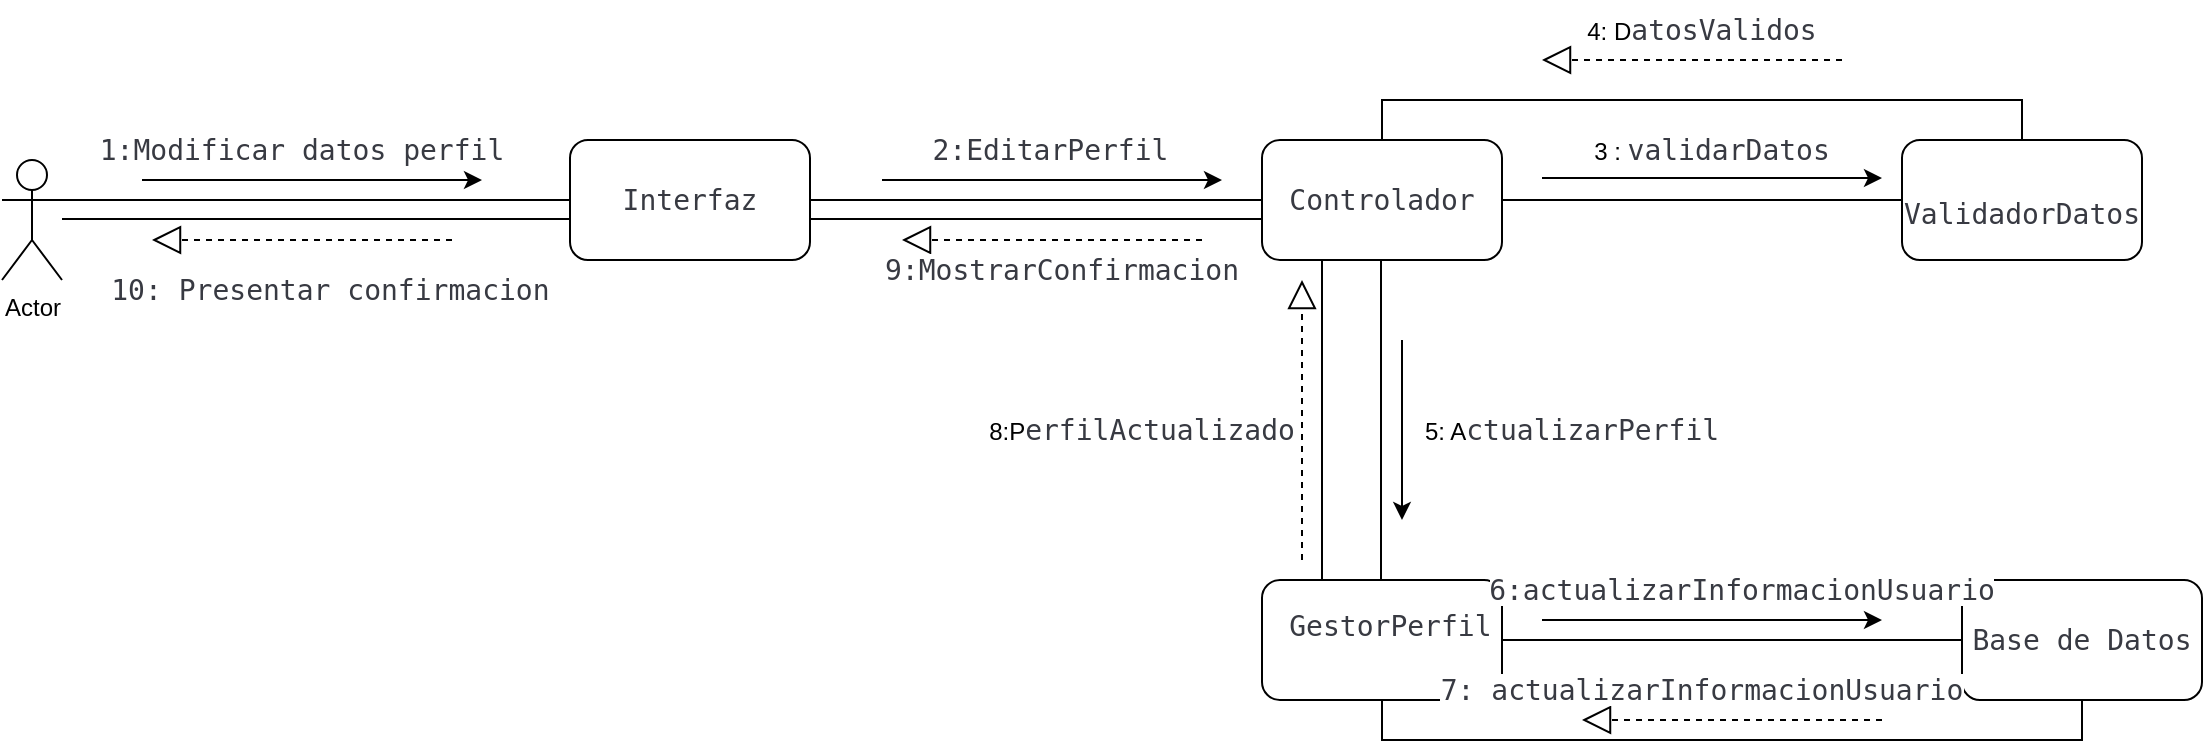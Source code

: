 <mxfile version="28.0.4">
  <diagram name="Página-1" id="Gk9LCo-fvcHjbSW4Pl5K">
    <mxGraphModel grid="1" page="1" gridSize="10" guides="1" tooltips="1" connect="1" arrows="1" fold="1" pageScale="1" pageWidth="827" pageHeight="1169" math="0" shadow="0">
      <root>
        <mxCell id="0" />
        <mxCell id="1" parent="0" />
        <mxCell id="tizdLpUgYko0gKcYcaVk-1" value="Actor" style="shape=umlActor;verticalLabelPosition=bottom;verticalAlign=top;html=1;outlineConnect=0;" vertex="1" parent="1">
          <mxGeometry x="190" y="220" width="30" height="60" as="geometry" />
        </mxCell>
        <mxCell id="tizdLpUgYko0gKcYcaVk-2" value="&lt;span style=&quot;color: rgb(56, 58, 66); font-family: jetbrains, &amp;quot;jetbrains Fallback&amp;quot;, Menlo, Monaco, monospace, monospace; font-size: 14px; text-align: left; white-space: pre; background-color: rgb(255, 255, 255);&quot;&gt;Interfaz&lt;/span&gt;" style="rounded=1;whiteSpace=wrap;html=1;" vertex="1" parent="1">
          <mxGeometry x="474" y="210" width="120" height="60" as="geometry" />
        </mxCell>
        <mxCell id="tizdLpUgYko0gKcYcaVk-3" value="" style="endArrow=none;html=1;rounded=0;exitX=1;exitY=0.333;exitDx=0;exitDy=0;exitPerimeter=0;entryX=0;entryY=0.5;entryDx=0;entryDy=0;" edge="1" parent="1" source="tizdLpUgYko0gKcYcaVk-1" target="tizdLpUgYko0gKcYcaVk-2">
          <mxGeometry width="50" height="50" relative="1" as="geometry">
            <mxPoint x="310" y="275" as="sourcePoint" />
            <mxPoint x="360" y="225" as="targetPoint" />
          </mxGeometry>
        </mxCell>
        <mxCell id="tizdLpUgYko0gKcYcaVk-4" value="&lt;span style=&quot;color: rgb(56, 58, 66); font-family: jetbrains, &amp;quot;jetbrains Fallback&amp;quot;, Menlo, Monaco, monospace, monospace; font-size: 14px; text-align: left; white-space: pre; background-color: rgb(255, 255, 255);&quot;&gt;Base de Datos&lt;/span&gt;" style="rounded=1;whiteSpace=wrap;html=1;" vertex="1" parent="1">
          <mxGeometry x="1170" y="430" width="120" height="60" as="geometry" />
        </mxCell>
        <mxCell id="tizdLpUgYko0gKcYcaVk-5" value="&lt;span style=&quot;color: rgb(56, 58, 66); font-family: jetbrains, &amp;quot;jetbrains Fallback&amp;quot;, Menlo, Monaco, monospace, monospace; font-size: 14px; text-align: left; white-space: pre; background-color: rgb(255, 255, 255);&quot;&gt;Controlador&lt;/span&gt;" style="rounded=1;whiteSpace=wrap;html=1;" vertex="1" parent="1">
          <mxGeometry x="820" y="210" width="120" height="60" as="geometry" />
        </mxCell>
        <mxCell id="tizdLpUgYko0gKcYcaVk-6" value="&lt;br&gt;&lt;span style=&quot;color: rgb(56, 58, 66); font-family: jetbrains, &amp;quot;jetbrains Fallback&amp;quot;, Menlo, Monaco, monospace, monospace; font-size: 14px; text-align: left; white-space: pre; background-color: rgb(255, 255, 255);&quot;&gt;ValidadorDatos&lt;/span&gt;" style="rounded=1;whiteSpace=wrap;html=1;" vertex="1" parent="1">
          <mxGeometry x="1140" y="210" width="120" height="60" as="geometry" />
        </mxCell>
        <mxCell id="tizdLpUgYko0gKcYcaVk-7" value="&#xa;&lt;span style=&quot;color: rgb(56, 58, 66); font-family: jetbrains, &amp;quot;jetbrains Fallback&amp;quot;, Menlo, Monaco, monospace, monospace; font-size: 14px; font-style: normal; font-variant-ligatures: normal; font-variant-caps: normal; font-weight: 400; letter-spacing: normal; orphans: 2; text-align: left; text-indent: 0px; text-transform: none; widows: 2; word-spacing: 0px; -webkit-text-stroke-width: 0px; white-space: pre; background-color: rgb(255, 255, 255); text-decoration-thickness: initial; text-decoration-style: initial; text-decoration-color: initial; display: inline !important; float: none;&quot;&gt; GestorPerfil&lt;/span&gt;&#xa;&#xa;" style="rounded=1;whiteSpace=wrap;html=1;" vertex="1" parent="1">
          <mxGeometry x="820" y="430" width="120" height="60" as="geometry" />
        </mxCell>
        <mxCell id="tizdLpUgYko0gKcYcaVk-8" value="" style="endArrow=classic;html=1;rounded=0;" edge="1" parent="1">
          <mxGeometry width="50" height="50" relative="1" as="geometry">
            <mxPoint x="260" y="230" as="sourcePoint" />
            <mxPoint x="430" y="230" as="targetPoint" />
          </mxGeometry>
        </mxCell>
        <mxCell id="tizdLpUgYko0gKcYcaVk-9" value="&lt;span style=&quot;color: rgb(56, 58, 66); font-family: jetbrains, &amp;quot;jetbrains Fallback&amp;quot;, Menlo, Monaco, monospace, monospace; font-size: 14px; text-align: left; white-space: pre; background-color: rgb(255, 255, 255);&quot;&gt;1:M&lt;/span&gt;&lt;span style=&quot;color: rgb(56, 58, 66); font-family: jetbrains, &amp;quot;jetbrains Fallback&amp;quot;, Menlo, Monaco, monospace, monospace; font-size: 14px; text-align: left; white-space: pre; background-color: rgb(255, 255, 255);&quot;&gt;odificar datos perfil&lt;/span&gt;" style="text;html=1;align=center;verticalAlign=middle;whiteSpace=wrap;rounded=0;" vertex="1" parent="1">
          <mxGeometry x="310" y="200" width="60" height="30" as="geometry" />
        </mxCell>
        <mxCell id="tizdLpUgYko0gKcYcaVk-10" value="" style="endArrow=none;html=1;rounded=0;exitX=1;exitY=0.5;exitDx=0;exitDy=0;entryX=0;entryY=0.5;entryDx=0;entryDy=0;" edge="1" parent="1" source="tizdLpUgYko0gKcYcaVk-2" target="tizdLpUgYko0gKcYcaVk-5">
          <mxGeometry width="50" height="50" relative="1" as="geometry">
            <mxPoint x="670" y="340" as="sourcePoint" />
            <mxPoint x="924" y="340" as="targetPoint" />
          </mxGeometry>
        </mxCell>
        <mxCell id="tizdLpUgYko0gKcYcaVk-11" value="" style="endArrow=classic;html=1;rounded=0;" edge="1" parent="1">
          <mxGeometry width="50" height="50" relative="1" as="geometry">
            <mxPoint x="630" y="230" as="sourcePoint" />
            <mxPoint x="800" y="230" as="targetPoint" />
          </mxGeometry>
        </mxCell>
        <mxCell id="tizdLpUgYko0gKcYcaVk-12" value="&lt;span style=&quot;color: rgb(56, 58, 66); font-family: jetbrains, &amp;quot;jetbrains Fallback&amp;quot;, Menlo, Monaco, monospace, monospace; font-size: 14px; text-align: left; white-space: pre; background-color: rgb(255, 255, 255);&quot;&gt; 2:E&lt;/span&gt;&lt;span style=&quot;color: rgb(56, 58, 66); font-family: jetbrains, &amp;quot;jetbrains Fallback&amp;quot;, Menlo, Monaco, monospace, monospace; font-size: 14px; text-align: left; white-space: pre; background-color: rgb(255, 255, 255);&quot;&gt;ditarPerfil&lt;/span&gt;" style="text;html=1;align=center;verticalAlign=middle;whiteSpace=wrap;rounded=0;" vertex="1" parent="1">
          <mxGeometry x="680" y="200" width="60" height="30" as="geometry" />
        </mxCell>
        <mxCell id="tizdLpUgYko0gKcYcaVk-13" value="" style="endArrow=none;html=1;rounded=0;exitX=1;exitY=0.5;exitDx=0;exitDy=0;entryX=0;entryY=0.5;entryDx=0;entryDy=0;" edge="1" parent="1" source="tizdLpUgYko0gKcYcaVk-5" target="tizdLpUgYko0gKcYcaVk-6">
          <mxGeometry width="50" height="50" relative="1" as="geometry">
            <mxPoint x="1010" y="220" as="sourcePoint" />
            <mxPoint x="1236" y="220" as="targetPoint" />
          </mxGeometry>
        </mxCell>
        <mxCell id="tizdLpUgYko0gKcYcaVk-14" value="" style="endArrow=classic;html=1;rounded=0;" edge="1" parent="1">
          <mxGeometry width="50" height="50" relative="1" as="geometry">
            <mxPoint x="960" y="229" as="sourcePoint" />
            <mxPoint x="1130" y="229" as="targetPoint" />
          </mxGeometry>
        </mxCell>
        <mxCell id="tizdLpUgYko0gKcYcaVk-15" value="3 :&amp;nbsp;&lt;span style=&quot;color: rgba(0, 0, 0, 0); font-family: monospace; font-size: 0px; text-align: start; text-wrap-mode: nowrap;&quot;&gt;&lt;span style=&quot;color: rgb(56, 58, 66); font-family: jetbrains, &amp;quot;jetbrains Fallback&amp;quot;, Menlo, Monaco, monospace, monospace; font-size: 14px; white-space-collapse: preserve; background-color: rgb(255, 255, 255);&quot;&gt;validarDatos&lt;/span&gt;%3CmxGraphModel%3E%3Croot%3E%3CmxCell%20id%3D%220%22%2F%3E%3CmxCell%20id%3D%221%22%20parent%3D%220%22%2F%3E%3CmxCell%20id%3D%222%22%20value%3D%22%22%20style%3D%22endArrow%3Dclassic%3Bhtml%3D1%3Brounded%3D0%3B%22%20edge%3D%221%22%20parent%3D%221%22%3E%3CmxGeometry%20width%3D%2250%22%20height%3D%2250%22%20relative%3D%221%22%20as%3D%22geometry%22%3E%3CmxPoint%20x%3D%22510%22%20y%3D%2240%22%20as%3D%22sourcePoint%22%2F%3E%3CmxPoint%20x%3D%22680%22%20y%3D%2240%22%20as%3D%22targetPoint%22%2F%3E%3C%2FmxGeometry%3E%3C%2FmxCell%3E%3C%2Froot%3E%3C%2FmxGraphModel%3E%3CmxGraphModel%3E%3Croot%3E%3CmxCell%20id%3D%220%22%2F%3E%3CmxCell%20id%3D%221%22%20parent%3D%220%22%2F%3E%3CmxCell%20id%3D%222%22%20value%3D%22%22%20style%3D%22endArrow%3Dclassic%3Bhtml%3D1%3Brounded%3D0%3B%22%20edge%3D%221%22%20parent%3D%221%22%3E%3CmxGeometry%20width%3D%2250%22%20height%3D%2250%22%20relative%3D%221%22%20as%3D%22geometry%22%3E%3CmxPoint%20x%3D%22510%22%20y%3D%2240%22%20as%3D%22sourcePoint%22%2F%3E%3CmxPoint%20x%3D%22680%22%20y%3D%2240%22%20as%3D%22targetPoint%22%2F%3E%3C%2FmxGeometry%3E%3C%2FmxCell%3E%3C%2Froot%3E%3C%2FmxGraphModel%3E3CmxGraphModel%3E%3Croot%3E%3CmxCell%20id%3D%220%22%2F%3E%3CmxCell%20id%3D%221%22%20parent%3D%220%22%2F%3E%3CmxCell%20id%3D%222%22%20value%3D%22%22%20style%3D%22endArrow%3Dclassic%3Bhtml%3D1%3Brounded%3D0%3B%22%20edge%3D%221%22%20parent%3D%221%22%3E%3CmxGeometry%20width%3D%2250%22%20height%3D%2250%22%20relative%3D%221%22%20as%3D%22geometry%22%3E%3CmxPoint%20x%3D%22510%22%20y%3D%2240%22%20as%3D%22sourcePoint%22%2F%3E%3CmxPoint%20x%3D%22680%22%20y%3D%2240%22%20as%3D%22targetPoint%22%2F%3E%3C%2FmxGeometry%3E%3C%2FmxCell%3E%3C%2Froot%3E%3C%2FmxGraphModel%3E%3CmxGraphModel%3E%3Croot%3E%3CmxCell%20id%3D%220%22%2F%3E%3CmxCell%20id%3D%221%22%20parent%3D%220%22%2F%3E%3CmxCell%20id%3D%222%22%20value%3D%22%22%20style%3D%22endArrow%3Dclassic%3Bhtml%3D1%3Brounded%3D0%3B%22%20edge%3D%221%22%20parent%3D%221%22%3E%3CmxGeometry%20width%3D%2250%22%20height%3D%2250%22%20relative%3D%221%22%20as%3D%22geometry%22%3E%3CmxPoint%20x%3D%22510%22%20y%3D%2240%22%20as%3D%22sourcePoint%22%2F%3E%3CmxPoint%20x%3D%22680%22%20y%3D%2240%22%20as%3D%22targetPoint%22%2F%3E%3C%2FmxGeometry%3E%3C%2FmxCell%3E%3C%2Froot%3E%3C%2FmxGraphModel%3E&lt;/span&gt;&lt;span style=&quot;color: rgba(0, 0, 0, 0); font-family: monospace; font-size: 0px; text-align: start; text-wrap-mode: nowrap;&quot;&gt;%3CmxGraphModel%3E%3Croot%3E%3CmxCell%20id%3D%220%22%2F%3E%3CmxCell%20id%3D%221%22%20parent%3D%220%22%2F%3E%3CmxCell%20id%3D%222%22%20value%3D%22%22%20style%3D%22endArrow%3Dclassic%3Bhtml%3D1%3Brounded%3D0%3B%22%20edge%3D%221%22%20parent%3D%221%22%3E%3CmxGeometry%20width%3D%2250%22%20height%3D%2250%22%20relative%3D%221%22%20as%3D%22geometry%22%3E%3CmxPoint%20x%3D%22510%22%20y%3D%2240%22%20as%3D%22sourcePoint%22%2F%3E%3CmxPoint%20x%3D%22680%22%20y%3D%2240%22%20as%3D%22targetPoint%22%2F%3E%3C%2FmxGeometry%3E%3C%2FmxCell%3E%3C%2Froot%3E%3C%2FmxGraphModel%3E&lt;/span&gt;" style="text;html=1;align=center;verticalAlign=middle;whiteSpace=wrap;rounded=0;" vertex="1" parent="1">
          <mxGeometry x="960" y="200" width="170" height="30" as="geometry" />
        </mxCell>
        <mxCell id="tizdLpUgYko0gKcYcaVk-16" value="" style="endArrow=none;html=1;rounded=0;exitX=0.5;exitY=0;exitDx=0;exitDy=0;entryX=0.5;entryY=0;entryDx=0;entryDy=0;" edge="1" parent="1" source="tizdLpUgYko0gKcYcaVk-5" target="tizdLpUgYko0gKcYcaVk-6">
          <mxGeometry width="50" height="50" relative="1" as="geometry">
            <mxPoint x="920" y="180" as="sourcePoint" />
            <mxPoint x="1146" y="180" as="targetPoint" />
            <Array as="points">
              <mxPoint x="880" y="190" />
              <mxPoint x="1200" y="190" />
            </Array>
          </mxGeometry>
        </mxCell>
        <mxCell id="tizdLpUgYko0gKcYcaVk-17" value="4: D&lt;span style=&quot;color: rgb(56, 58, 66); font-family: jetbrains, &amp;quot;jetbrains Fallback&amp;quot;, Menlo, Monaco, monospace, monospace; font-size: 14px; text-align: left; white-space: pre; background-color: rgb(255, 255, 255);&quot;&gt;atosValidos&lt;/span&gt;" style="text;html=1;align=center;verticalAlign=middle;whiteSpace=wrap;rounded=0;" vertex="1" parent="1">
          <mxGeometry x="980" y="140" width="120" height="30" as="geometry" />
        </mxCell>
        <mxCell id="tizdLpUgYko0gKcYcaVk-18" value="" style="endArrow=block;dashed=1;endFill=0;endSize=12;html=1;rounded=0;" edge="1" parent="1">
          <mxGeometry width="160" relative="1" as="geometry">
            <mxPoint x="1110" y="170" as="sourcePoint" />
            <mxPoint x="960" y="170" as="targetPoint" />
          </mxGeometry>
        </mxCell>
        <mxCell id="tizdLpUgYko0gKcYcaVk-19" value="" style="endArrow=none;html=1;rounded=0;exitX=0.5;exitY=1;exitDx=0;exitDy=0;entryX=0.5;entryY=0;entryDx=0;entryDy=0;" edge="1" parent="1">
          <mxGeometry width="50" height="50" relative="1" as="geometry">
            <mxPoint x="879.5" y="270" as="sourcePoint" />
            <mxPoint x="879.5" y="430" as="targetPoint" />
          </mxGeometry>
        </mxCell>
        <mxCell id="tizdLpUgYko0gKcYcaVk-20" value="" style="endArrow=classic;html=1;rounded=0;" edge="1" parent="1">
          <mxGeometry width="50" height="50" relative="1" as="geometry">
            <mxPoint x="890" y="310" as="sourcePoint" />
            <mxPoint x="890" y="400" as="targetPoint" />
          </mxGeometry>
        </mxCell>
        <mxCell id="tizdLpUgYko0gKcYcaVk-21" value="5: A&lt;span style=&quot;color: rgb(56, 58, 66); font-family: jetbrains, &amp;quot;jetbrains Fallback&amp;quot;, Menlo, Monaco, monospace, monospace; font-size: 14px; text-align: left; white-space: pre; background-color: rgb(255, 255, 255);&quot;&gt;ctualizarPerfil&lt;/span&gt;" style="text;html=1;align=center;verticalAlign=middle;whiteSpace=wrap;rounded=0;" vertex="1" parent="1">
          <mxGeometry x="890" y="340" width="170" height="30" as="geometry" />
        </mxCell>
        <mxCell id="tizdLpUgYko0gKcYcaVk-22" value="" style="endArrow=none;html=1;rounded=0;exitX=1;exitY=0.5;exitDx=0;exitDy=0;entryX=0;entryY=0.5;entryDx=0;entryDy=0;" edge="1" parent="1" source="tizdLpUgYko0gKcYcaVk-7" target="tizdLpUgYko0gKcYcaVk-4">
          <mxGeometry width="50" height="50" relative="1" as="geometry">
            <mxPoint x="940" y="459.5" as="sourcePoint" />
            <mxPoint x="1140" y="459.5" as="targetPoint" />
          </mxGeometry>
        </mxCell>
        <mxCell id="tizdLpUgYko0gKcYcaVk-23" value="" style="endArrow=classic;html=1;rounded=0;" edge="1" parent="1">
          <mxGeometry width="50" height="50" relative="1" as="geometry">
            <mxPoint x="960" y="450" as="sourcePoint" />
            <mxPoint x="1130" y="450" as="targetPoint" />
          </mxGeometry>
        </mxCell>
        <mxCell id="tizdLpUgYko0gKcYcaVk-24" value="&lt;div style=&quot;text-align: left;&quot;&gt;&lt;font face=&quot;jetbrains, jetbrains Fallback, Menlo, Monaco, monospace, monospace&quot; color=&quot;#383a42&quot;&gt;&lt;span style=&quot;font-size: 14px; white-space: pre; background-color: rgb(255, 255, 255);&quot;&gt;6:&lt;/span&gt;&lt;/font&gt;&lt;span style=&quot;background-color: rgb(255, 255, 255); color: rgb(56, 58, 66); font-family: jetbrains, &amp;quot;jetbrains Fallback&amp;quot;, Menlo, Monaco, monospace, monospace; font-size: 14px; white-space: pre;&quot;&gt;actualizarInformacionUsuario&lt;/span&gt;&lt;/div&gt;" style="text;html=1;align=center;verticalAlign=middle;whiteSpace=wrap;rounded=0;" vertex="1" parent="1">
          <mxGeometry x="1030" y="420" width="60" height="30" as="geometry" />
        </mxCell>
        <mxCell id="tizdLpUgYko0gKcYcaVk-25" value="" style="endArrow=none;html=1;rounded=0;exitX=0.5;exitY=1;exitDx=0;exitDy=0;entryX=0.5;entryY=1;entryDx=0;entryDy=0;" edge="1" parent="1" source="tizdLpUgYko0gKcYcaVk-7" target="tizdLpUgYko0gKcYcaVk-4">
          <mxGeometry width="50" height="50" relative="1" as="geometry">
            <mxPoint x="1000" y="590" as="sourcePoint" />
            <mxPoint x="1320" y="590" as="targetPoint" />
            <Array as="points">
              <mxPoint x="880" y="510" />
              <mxPoint x="1230" y="510" />
            </Array>
          </mxGeometry>
        </mxCell>
        <mxCell id="tizdLpUgYko0gKcYcaVk-26" value="" style="endArrow=block;dashed=1;endFill=0;endSize=12;html=1;rounded=0;" edge="1" parent="1">
          <mxGeometry width="160" relative="1" as="geometry">
            <mxPoint x="1130" y="500" as="sourcePoint" />
            <mxPoint x="980" y="500" as="targetPoint" />
          </mxGeometry>
        </mxCell>
        <mxCell id="tizdLpUgYko0gKcYcaVk-27" value="&lt;span style=&quot;color: rgb(56, 58, 66); font-family: jetbrains, &amp;quot;jetbrains Fallback&amp;quot;, Menlo, Monaco, monospace, monospace; font-size: 14px; text-align: left; white-space: pre; background-color: rgb(255, 255, 255);&quot;&gt;7: &lt;/span&gt;&lt;span style=&quot;color: rgb(56, 58, 66); font-family: jetbrains, &amp;quot;jetbrains Fallback&amp;quot;, Menlo, Monaco, monospace, monospace; font-size: 14px; text-align: left; white-space: pre; background-color: rgb(255, 255, 255);&quot;&gt;actualizarInformacionUsuario&lt;/span&gt;" style="text;html=1;align=center;verticalAlign=middle;whiteSpace=wrap;rounded=0;" vertex="1" parent="1">
          <mxGeometry x="1010" y="470" width="60" height="30" as="geometry" />
        </mxCell>
        <mxCell id="tizdLpUgYko0gKcYcaVk-31" value="" style="endArrow=none;html=1;rounded=0;exitX=0.5;exitY=1;exitDx=0;exitDy=0;entryX=0.5;entryY=0;entryDx=0;entryDy=0;" edge="1" parent="1">
          <mxGeometry width="50" height="50" relative="1" as="geometry">
            <mxPoint x="850" y="270" as="sourcePoint" />
            <mxPoint x="850" y="430" as="targetPoint" />
          </mxGeometry>
        </mxCell>
        <mxCell id="tizdLpUgYko0gKcYcaVk-32" value="" style="endArrow=block;dashed=1;endFill=0;endSize=12;html=1;rounded=0;" edge="1" parent="1">
          <mxGeometry width="160" relative="1" as="geometry">
            <mxPoint x="840" y="420" as="sourcePoint" />
            <mxPoint x="840" y="280" as="targetPoint" />
          </mxGeometry>
        </mxCell>
        <mxCell id="tizdLpUgYko0gKcYcaVk-33" value="8:P&lt;span style=&quot;color: rgb(56, 58, 66); font-family: jetbrains, &amp;quot;jetbrains Fallback&amp;quot;, Menlo, Monaco, monospace, monospace; font-size: 14px; text-align: left; white-space: pre; background-color: rgb(255, 255, 255);&quot;&gt;erfilActualizado&lt;/span&gt;" style="text;html=1;align=center;verticalAlign=middle;whiteSpace=wrap;rounded=0;" vertex="1" parent="1">
          <mxGeometry x="730" y="340" width="60" height="30" as="geometry" />
        </mxCell>
        <mxCell id="tizdLpUgYko0gKcYcaVk-34" value="" style="endArrow=none;html=1;rounded=0;exitX=1;exitY=0.5;exitDx=0;exitDy=0;entryX=0;entryY=0.5;entryDx=0;entryDy=0;" edge="1" parent="1">
          <mxGeometry width="50" height="50" relative="1" as="geometry">
            <mxPoint x="594" y="249.5" as="sourcePoint" />
            <mxPoint x="820" y="249.5" as="targetPoint" />
          </mxGeometry>
        </mxCell>
        <mxCell id="tizdLpUgYko0gKcYcaVk-35" value="" style="endArrow=block;dashed=1;endFill=0;endSize=12;html=1;rounded=0;" edge="1" parent="1">
          <mxGeometry width="160" relative="1" as="geometry">
            <mxPoint x="790" y="260" as="sourcePoint" />
            <mxPoint x="640" y="260" as="targetPoint" />
          </mxGeometry>
        </mxCell>
        <mxCell id="tizdLpUgYko0gKcYcaVk-36" value="&lt;span style=&quot;color: rgb(56, 58, 66); font-family: jetbrains, &amp;quot;jetbrains Fallback&amp;quot;, Menlo, Monaco, monospace, monospace; font-size: 14px; text-align: left; white-space: pre; background-color: rgb(255, 255, 255);&quot;&gt;9:M&lt;/span&gt;&lt;span style=&quot;color: rgb(56, 58, 66); font-family: jetbrains, &amp;quot;jetbrains Fallback&amp;quot;, Menlo, Monaco, monospace, monospace; font-size: 14px; text-align: left; white-space: pre; background-color: rgb(255, 255, 255);&quot;&gt;ostrarConfirmacion&lt;/span&gt;" style="text;html=1;align=center;verticalAlign=middle;whiteSpace=wrap;rounded=0;" vertex="1" parent="1">
          <mxGeometry x="690" y="260" width="60" height="30" as="geometry" />
        </mxCell>
        <mxCell id="tizdLpUgYko0gKcYcaVk-37" value="" style="endArrow=none;html=1;rounded=0;exitX=1;exitY=0.333;exitDx=0;exitDy=0;exitPerimeter=0;entryX=0;entryY=0.5;entryDx=0;entryDy=0;" edge="1" parent="1">
          <mxGeometry width="50" height="50" relative="1" as="geometry">
            <mxPoint x="220" y="249.5" as="sourcePoint" />
            <mxPoint x="474" y="249.5" as="targetPoint" />
          </mxGeometry>
        </mxCell>
        <mxCell id="tizdLpUgYko0gKcYcaVk-38" value="" style="endArrow=block;dashed=1;endFill=0;endSize=12;html=1;rounded=0;" edge="1" parent="1">
          <mxGeometry width="160" relative="1" as="geometry">
            <mxPoint x="415" y="260" as="sourcePoint" />
            <mxPoint x="265" y="260" as="targetPoint" />
          </mxGeometry>
        </mxCell>
        <mxCell id="tizdLpUgYko0gKcYcaVk-39" value="&lt;span style=&quot;color: rgb(56, 58, 66); font-family: jetbrains, &amp;quot;jetbrains Fallback&amp;quot;, Menlo, Monaco, monospace, monospace; font-size: 14px; text-align: left; white-space: pre; background-color: rgb(255, 255, 255);&quot;&gt; 10: P&lt;/span&gt;&lt;span style=&quot;color: rgb(56, 58, 66); font-family: jetbrains, &amp;quot;jetbrains Fallback&amp;quot;, Menlo, Monaco, monospace, monospace; font-size: 14px; text-align: left; white-space: pre; background-color: rgb(255, 255, 255);&quot;&gt;resentar confirmacion&lt;/span&gt;" style="text;html=1;align=center;verticalAlign=middle;whiteSpace=wrap;rounded=0;" vertex="1" parent="1">
          <mxGeometry x="320" y="270" width="60" height="30" as="geometry" />
        </mxCell>
      </root>
    </mxGraphModel>
  </diagram>
</mxfile>
